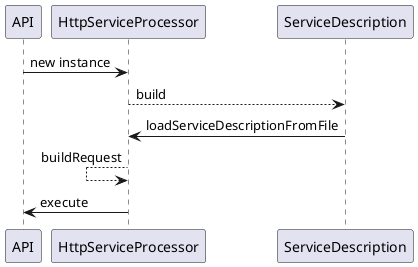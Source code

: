 @startuml
API -> HttpServiceProcessor: new instance
HttpServiceProcessor--> ServiceDescription:build
ServiceDescription -> HttpServiceProcessor:loadServiceDescriptionFromFile
HttpServiceProcessor <-- HttpServiceProcessor: buildRequest
HttpServiceProcessor -> API: execute
@enduml